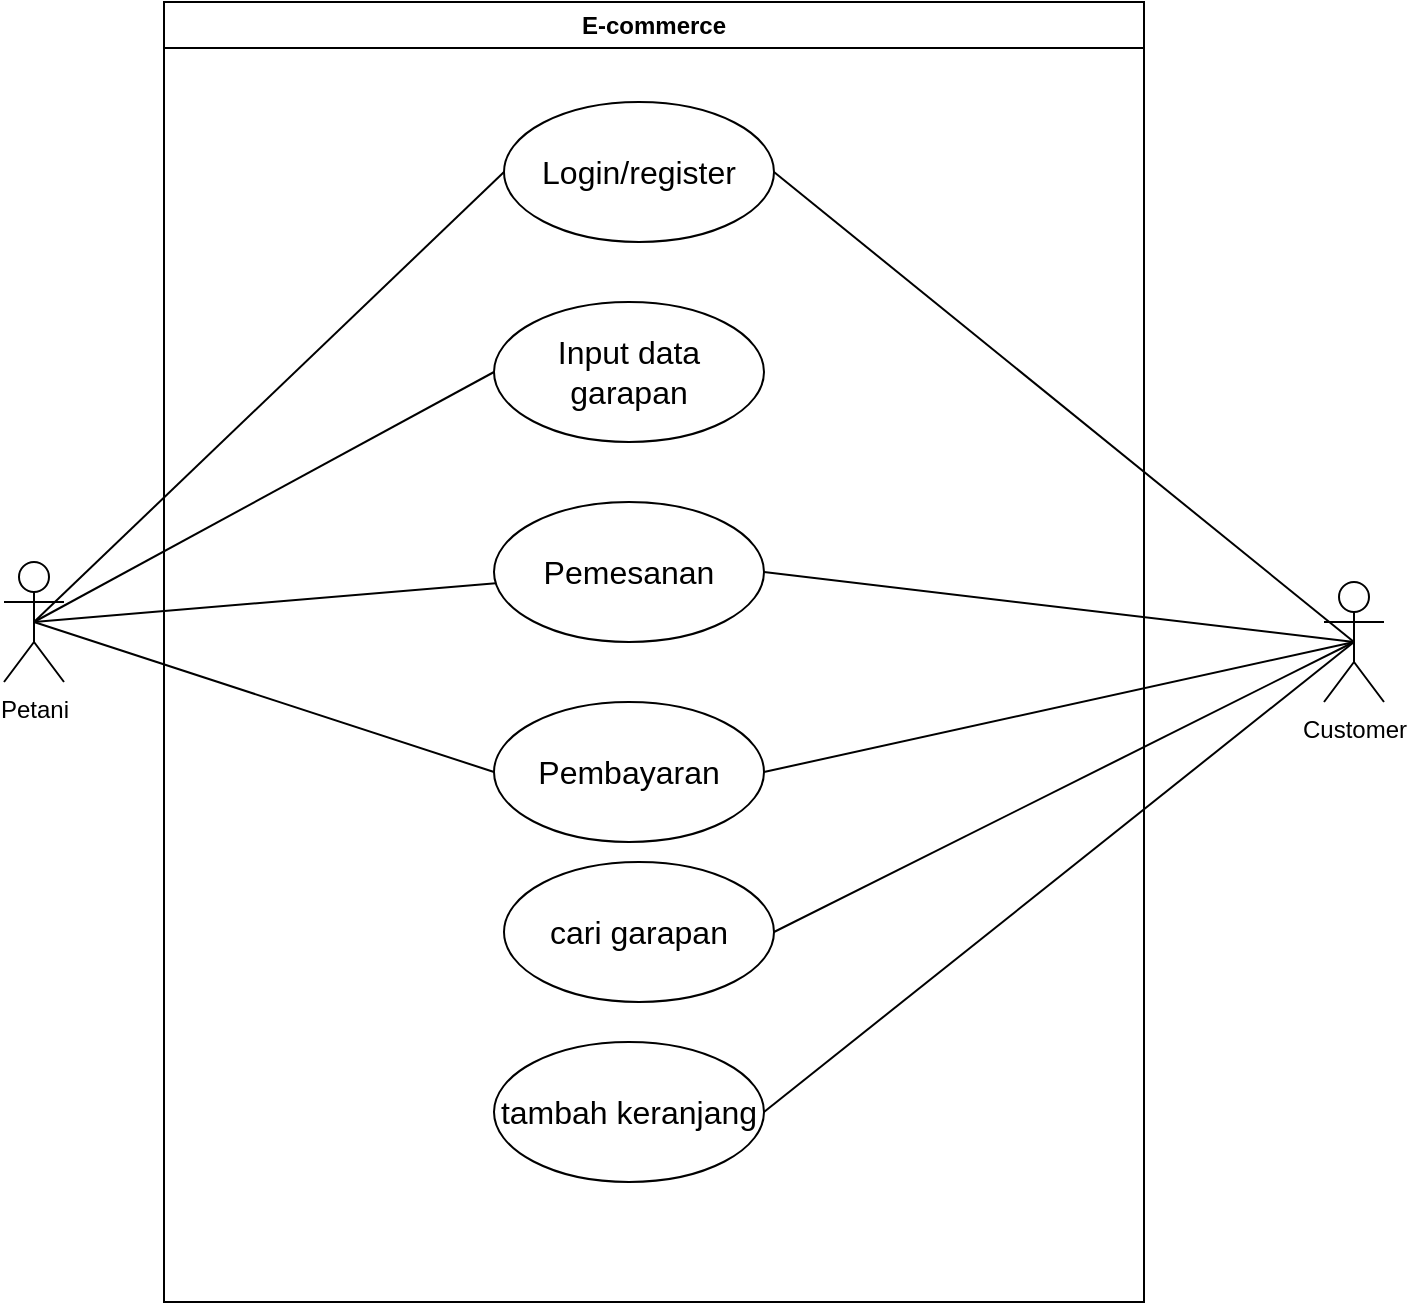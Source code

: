 <mxfile version="24.4.4" type="github">
  <diagram name="Page-1" id="jl465JG33OSQ5x03wn__">
    <mxGraphModel dx="765" dy="377" grid="1" gridSize="10" guides="1" tooltips="1" connect="1" arrows="1" fold="1" page="1" pageScale="1" pageWidth="850" pageHeight="1100" math="0" shadow="0">
      <root>
        <mxCell id="0" />
        <mxCell id="1" parent="0" />
        <mxCell id="gSkJHT0XAwTmoOdljy4v-1" value="Petani" style="shape=umlActor;verticalLabelPosition=bottom;verticalAlign=top;html=1;outlineConnect=0;fontStyle=0" parent="1" vertex="1">
          <mxGeometry x="120" y="510" width="30" height="60" as="geometry" />
        </mxCell>
        <mxCell id="gSkJHT0XAwTmoOdljy4v-5" value="Customer" style="shape=umlActor;verticalLabelPosition=bottom;verticalAlign=top;html=1;outlineConnect=0;fontStyle=0" parent="1" vertex="1">
          <mxGeometry x="780" y="520" width="30" height="60" as="geometry" />
        </mxCell>
        <mxCell id="9CHXP3YqRda7MZm0Rh2M-1" value="&lt;font style=&quot;font-size: 16px;&quot;&gt;Input data garapan&lt;/font&gt;" style="ellipse;whiteSpace=wrap;html=1;" vertex="1" parent="1">
          <mxGeometry x="365" y="380" width="135" height="70" as="geometry" />
        </mxCell>
        <mxCell id="9CHXP3YqRda7MZm0Rh2M-2" value="&lt;span style=&quot;font-size: 16px;&quot;&gt;Pemesanan&lt;/span&gt;" style="ellipse;whiteSpace=wrap;html=1;" vertex="1" parent="1">
          <mxGeometry x="365" y="480" width="135" height="70" as="geometry" />
        </mxCell>
        <mxCell id="9CHXP3YqRda7MZm0Rh2M-13" style="rounded=0;orthogonalLoop=1;jettySize=auto;html=1;exitX=1;exitY=0.5;exitDx=0;exitDy=0;entryX=0.5;entryY=0.5;entryDx=0;entryDy=0;entryPerimeter=0;endArrow=none;endFill=0;" edge="1" parent="1" source="9CHXP3YqRda7MZm0Rh2M-3" target="gSkJHT0XAwTmoOdljy4v-5">
          <mxGeometry relative="1" as="geometry">
            <mxPoint x="570.0" y="590" as="targetPoint" />
          </mxGeometry>
        </mxCell>
        <mxCell id="9CHXP3YqRda7MZm0Rh2M-3" value="&lt;span style=&quot;font-size: 16px;&quot;&gt;Pembayaran&lt;/span&gt;" style="ellipse;whiteSpace=wrap;html=1;" vertex="1" parent="1">
          <mxGeometry x="365" y="580" width="135" height="70" as="geometry" />
        </mxCell>
        <mxCell id="9CHXP3YqRda7MZm0Rh2M-4" value="&lt;span style=&quot;font-size: 16px;&quot;&gt;cari garapan&lt;/span&gt;" style="ellipse;whiteSpace=wrap;html=1;" vertex="1" parent="1">
          <mxGeometry x="370" y="660" width="135" height="70" as="geometry" />
        </mxCell>
        <mxCell id="9CHXP3YqRda7MZm0Rh2M-5" value="&lt;span style=&quot;font-size: 16px;&quot;&gt;tambah keranjang&lt;/span&gt;" style="ellipse;whiteSpace=wrap;html=1;" vertex="1" parent="1">
          <mxGeometry x="365" y="750" width="135" height="70" as="geometry" />
        </mxCell>
        <mxCell id="9CHXP3YqRda7MZm0Rh2M-7" style="rounded=0;orthogonalLoop=1;jettySize=auto;html=1;endArrow=none;endFill=0;entryX=0.5;entryY=0.5;entryDx=0;entryDy=0;entryPerimeter=0;" edge="1" parent="1" source="9CHXP3YqRda7MZm0Rh2M-2" target="gSkJHT0XAwTmoOdljy4v-1">
          <mxGeometry relative="1" as="geometry">
            <mxPoint x="375" y="425" as="sourcePoint" />
            <mxPoint x="180" y="541" as="targetPoint" />
          </mxGeometry>
        </mxCell>
        <mxCell id="9CHXP3YqRda7MZm0Rh2M-8" style="rounded=0;orthogonalLoop=1;jettySize=auto;html=1;exitX=0;exitY=0.5;exitDx=0;exitDy=0;endArrow=none;endFill=0;entryX=0.5;entryY=0.5;entryDx=0;entryDy=0;entryPerimeter=0;" edge="1" parent="1" source="9CHXP3YqRda7MZm0Rh2M-3" target="gSkJHT0XAwTmoOdljy4v-1">
          <mxGeometry relative="1" as="geometry">
            <mxPoint x="385" y="435" as="sourcePoint" />
            <mxPoint x="190" y="551" as="targetPoint" />
          </mxGeometry>
        </mxCell>
        <mxCell id="9CHXP3YqRda7MZm0Rh2M-12" style="rounded=0;orthogonalLoop=1;jettySize=auto;html=1;exitX=1;exitY=0.5;exitDx=0;exitDy=0;entryX=0.5;entryY=0.5;entryDx=0;entryDy=0;entryPerimeter=0;endArrow=none;endFill=0;" edge="1" parent="1" source="9CHXP3YqRda7MZm0Rh2M-2" target="gSkJHT0XAwTmoOdljy4v-5">
          <mxGeometry relative="1" as="geometry" />
        </mxCell>
        <mxCell id="9CHXP3YqRda7MZm0Rh2M-16" style="rounded=0;orthogonalLoop=1;jettySize=auto;html=1;exitX=1;exitY=0.5;exitDx=0;exitDy=0;entryX=0.5;entryY=0.5;entryDx=0;entryDy=0;entryPerimeter=0;endArrow=none;endFill=0;" edge="1" parent="1" source="9CHXP3YqRda7MZm0Rh2M-4" target="gSkJHT0XAwTmoOdljy4v-5">
          <mxGeometry relative="1" as="geometry" />
        </mxCell>
        <mxCell id="9CHXP3YqRda7MZm0Rh2M-17" style="rounded=0;orthogonalLoop=1;jettySize=auto;html=1;exitX=1;exitY=0.5;exitDx=0;exitDy=0;entryX=0.5;entryY=0.5;entryDx=0;entryDy=0;entryPerimeter=0;endArrow=none;endFill=0;" edge="1" parent="1" source="9CHXP3YqRda7MZm0Rh2M-5" target="gSkJHT0XAwTmoOdljy4v-5">
          <mxGeometry relative="1" as="geometry" />
        </mxCell>
        <mxCell id="9CHXP3YqRda7MZm0Rh2M-19" value="&lt;span style=&quot;font-size: 16px;&quot;&gt;Login/register&lt;/span&gt;" style="ellipse;whiteSpace=wrap;html=1;" vertex="1" parent="1">
          <mxGeometry x="370" y="280" width="135" height="70" as="geometry" />
        </mxCell>
        <mxCell id="9CHXP3YqRda7MZm0Rh2M-20" style="rounded=0;orthogonalLoop=1;jettySize=auto;html=1;exitX=1;exitY=0.5;exitDx=0;exitDy=0;entryX=0.5;entryY=0.5;entryDx=0;entryDy=0;entryPerimeter=0;endArrow=none;endFill=0;" edge="1" parent="1" source="9CHXP3YqRda7MZm0Rh2M-19" target="gSkJHT0XAwTmoOdljy4v-5">
          <mxGeometry relative="1" as="geometry" />
        </mxCell>
        <mxCell id="9CHXP3YqRda7MZm0Rh2M-21" style="rounded=0;orthogonalLoop=1;jettySize=auto;html=1;exitX=0;exitY=0.5;exitDx=0;exitDy=0;entryX=0.5;entryY=0.5;entryDx=0;entryDy=0;entryPerimeter=0;endArrow=none;endFill=0;" edge="1" parent="1" source="9CHXP3YqRda7MZm0Rh2M-1" target="gSkJHT0XAwTmoOdljy4v-1">
          <mxGeometry relative="1" as="geometry" />
        </mxCell>
        <mxCell id="9CHXP3YqRda7MZm0Rh2M-22" style="rounded=0;orthogonalLoop=1;jettySize=auto;html=1;exitX=0;exitY=0.5;exitDx=0;exitDy=0;entryX=0.5;entryY=0.5;entryDx=0;entryDy=0;entryPerimeter=0;endArrow=none;endFill=0;" edge="1" parent="1" source="9CHXP3YqRda7MZm0Rh2M-19" target="gSkJHT0XAwTmoOdljy4v-1">
          <mxGeometry relative="1" as="geometry" />
        </mxCell>
        <mxCell id="9CHXP3YqRda7MZm0Rh2M-23" value="E-commerce" style="swimlane;whiteSpace=wrap;html=1;" vertex="1" parent="1">
          <mxGeometry x="200" y="230" width="490" height="650" as="geometry" />
        </mxCell>
      </root>
    </mxGraphModel>
  </diagram>
</mxfile>
